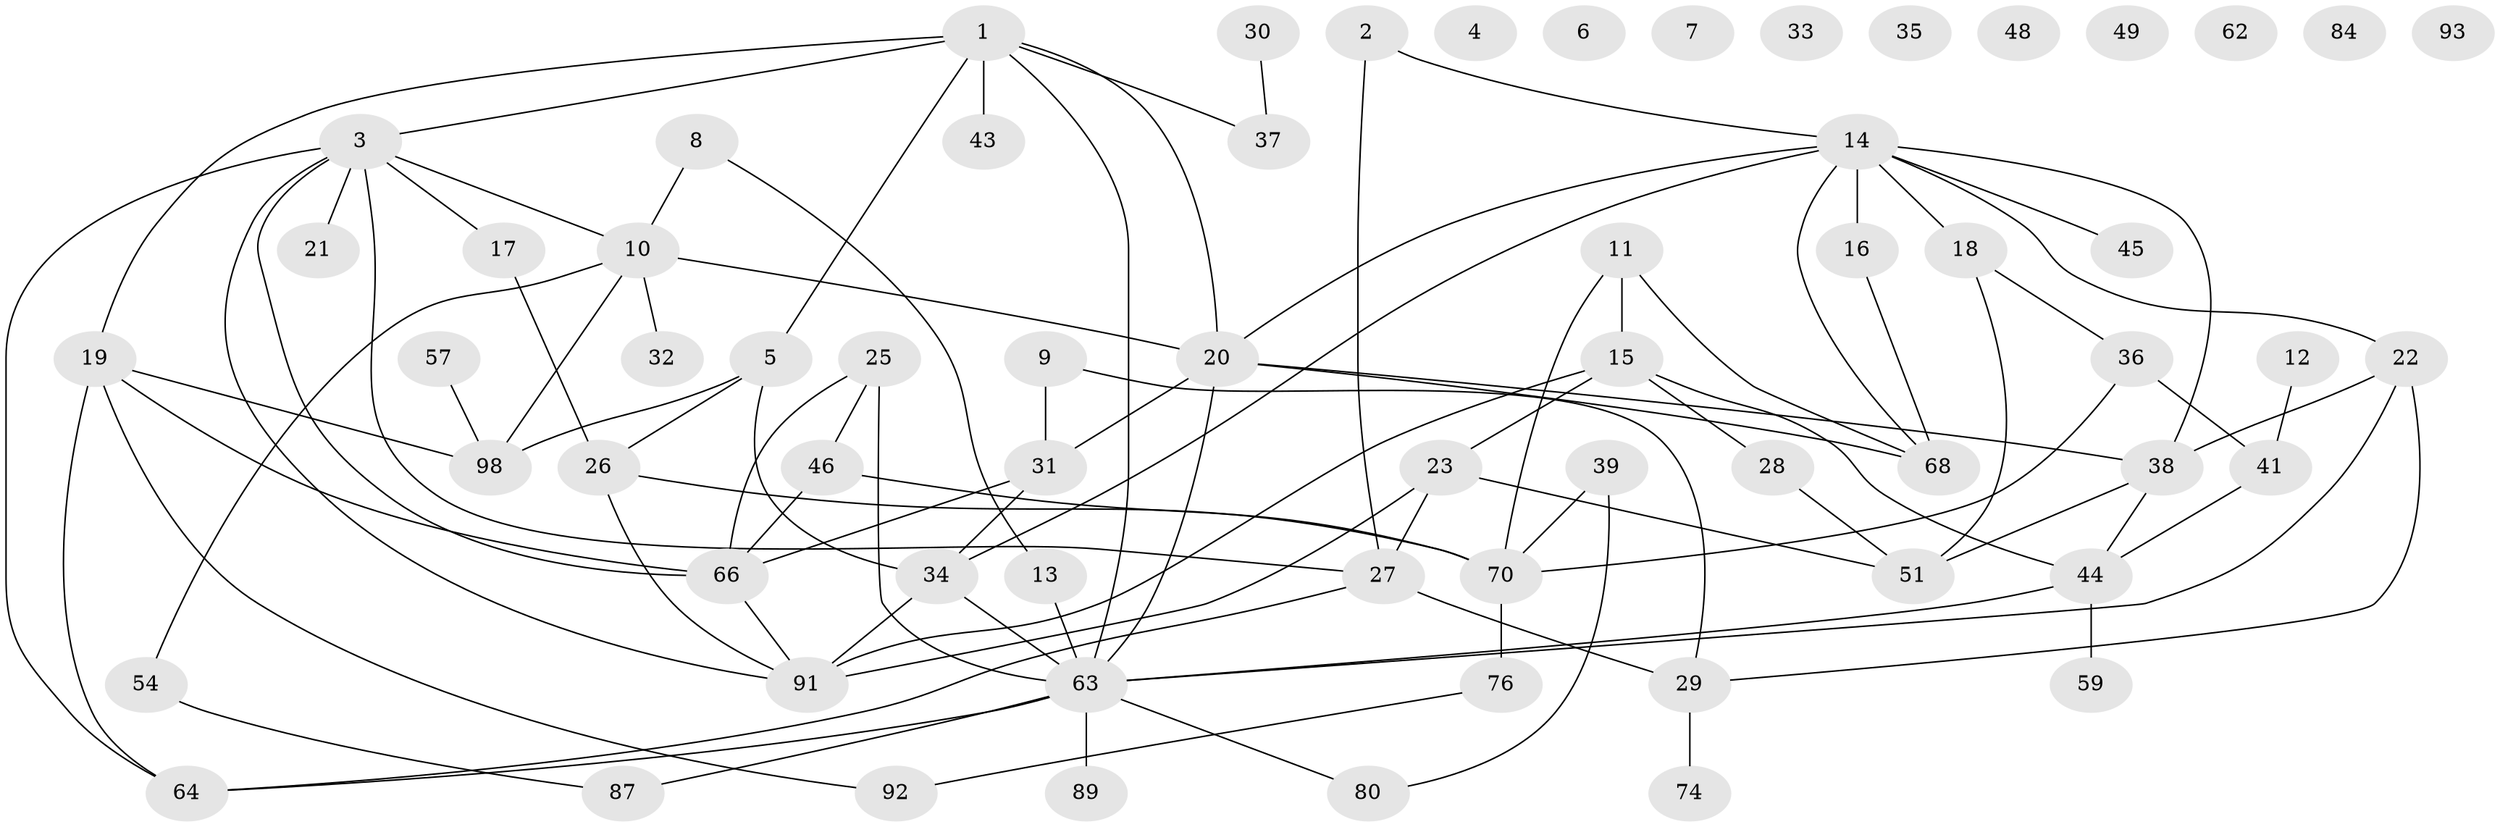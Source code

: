 // Generated by graph-tools (version 1.1) at 2025/23/03/03/25 07:23:28]
// undirected, 65 vertices, 96 edges
graph export_dot {
graph [start="1"]
  node [color=gray90,style=filled];
  1 [super="+42"];
  2 [super="+86"];
  3 [super="+71"];
  4;
  5 [super="+40"];
  6;
  7 [super="+24"];
  8 [super="+78"];
  9;
  10 [super="+52"];
  11 [super="+67"];
  12;
  13;
  14 [super="+47"];
  15 [super="+53"];
  16;
  17 [super="+69"];
  18 [super="+73"];
  19 [super="+95"];
  20 [super="+75"];
  21 [super="+77"];
  22 [super="+65"];
  23;
  25;
  26 [super="+96"];
  27 [super="+61"];
  28;
  29 [super="+83"];
  30 [super="+72"];
  31 [super="+79"];
  32;
  33;
  34 [super="+58"];
  35;
  36;
  37;
  38 [super="+50"];
  39 [super="+55"];
  41 [super="+56"];
  43;
  44;
  45;
  46 [super="+88"];
  48;
  49;
  51 [super="+85"];
  54;
  57;
  59 [super="+60"];
  62;
  63 [super="+82"];
  64;
  66 [super="+90"];
  68;
  70 [super="+81"];
  74;
  76 [super="+97"];
  80;
  84;
  87;
  89;
  91 [super="+94"];
  92;
  93;
  98;
  1 -- 3;
  1 -- 37;
  1 -- 63;
  1 -- 19;
  1 -- 43;
  1 -- 20;
  1 -- 5;
  2 -- 27 [weight=2];
  2 -- 14;
  3 -- 21;
  3 -- 17;
  3 -- 64;
  3 -- 66;
  3 -- 91;
  3 -- 10;
  3 -- 27;
  5 -- 26;
  5 -- 34;
  5 -- 98;
  8 -- 10;
  8 -- 13;
  9 -- 31;
  9 -- 29;
  10 -- 32;
  10 -- 54;
  10 -- 98;
  10 -- 20;
  11 -- 70;
  11 -- 68;
  11 -- 15;
  12 -- 41;
  13 -- 63;
  14 -- 16;
  14 -- 38;
  14 -- 18;
  14 -- 20;
  14 -- 68;
  14 -- 45;
  14 -- 34;
  14 -- 22;
  15 -- 23;
  15 -- 44;
  15 -- 91;
  15 -- 28;
  16 -- 68;
  17 -- 26;
  18 -- 36;
  18 -- 51;
  19 -- 92;
  19 -- 64;
  19 -- 98;
  19 -- 66;
  20 -- 31;
  20 -- 63;
  20 -- 68;
  20 -- 38;
  22 -- 29;
  22 -- 38;
  22 -- 63;
  23 -- 27;
  23 -- 51;
  23 -- 91;
  25 -- 63;
  25 -- 46;
  25 -- 66;
  26 -- 70;
  26 -- 91;
  27 -- 64;
  27 -- 29;
  28 -- 51;
  29 -- 74;
  30 -- 37;
  31 -- 66;
  31 -- 34;
  34 -- 91;
  34 -- 63;
  36 -- 41;
  36 -- 70;
  38 -- 51;
  38 -- 44;
  39 -- 80;
  39 -- 70;
  41 -- 44;
  44 -- 59;
  44 -- 63;
  46 -- 70;
  46 -- 66;
  54 -- 87;
  57 -- 98;
  63 -- 87;
  63 -- 89;
  63 -- 64;
  63 -- 80;
  66 -- 91;
  70 -- 76 [weight=2];
  76 -- 92;
}
